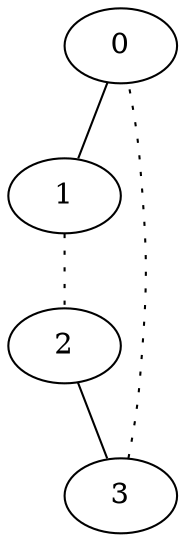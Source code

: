 graph {
a0 -- a1;
a1 -- a2 [style=dotted];
a2 -- a3;
a3 -- a0 [style=dotted];
a0[label=0];
a1[label=1];
a2[label=2];
a3[label=3];
}
